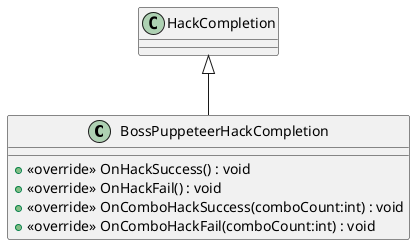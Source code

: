 @startuml
class BossPuppeteerHackCompletion {
    + <<override>> OnHackSuccess() : void
    + <<override>> OnHackFail() : void
    + <<override>> OnComboHackSuccess(comboCount:int) : void
    + <<override>> OnComboHackFail(comboCount:int) : void
}
HackCompletion <|-- BossPuppeteerHackCompletion
@enduml
